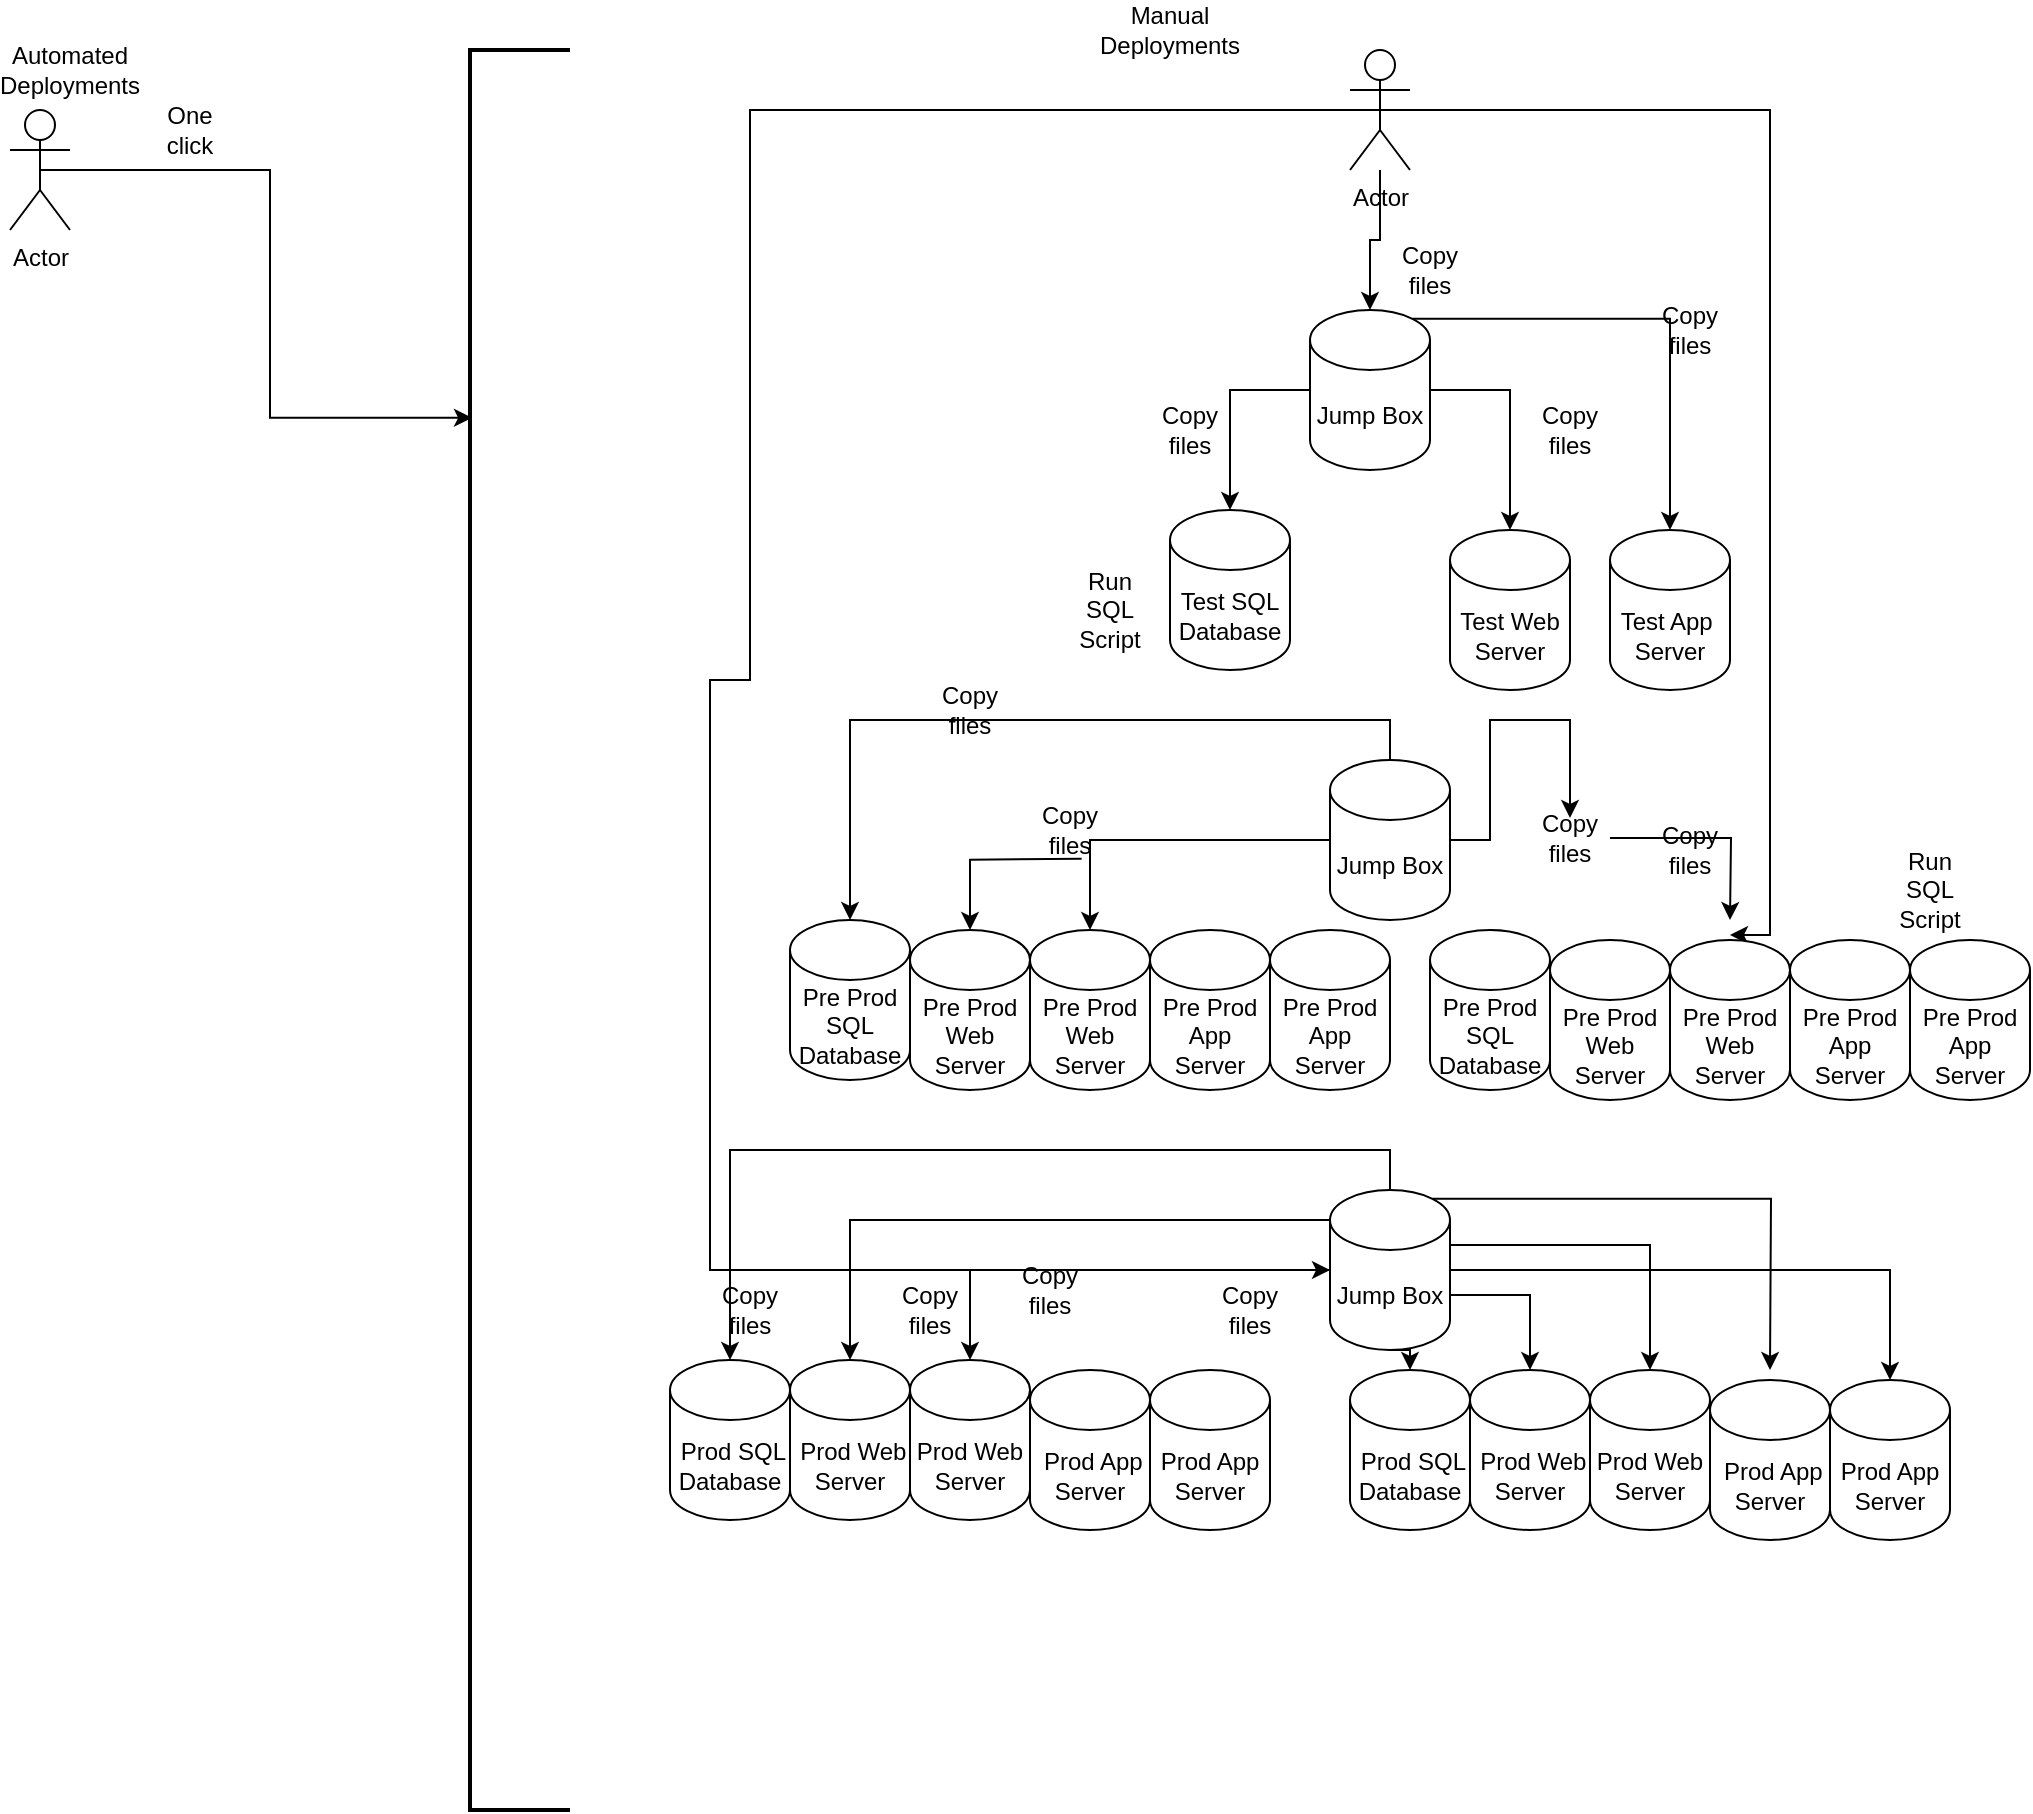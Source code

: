 <mxfile version="14.2.9" type="github">
  <diagram id="-gQqazLIwscCpqw2A1-1" name="Page-1">
    <mxGraphModel dx="1182" dy="732" grid="1" gridSize="10" guides="1" tooltips="1" connect="1" arrows="1" fold="1" page="1" pageScale="1" pageWidth="1169" pageHeight="827" math="0" shadow="0">
      <root>
        <mxCell id="0" />
        <mxCell id="1" parent="0" />
        <mxCell id="94rFRu-ZrwrCg0cZfIQB-73" style="edgeStyle=orthogonalEdgeStyle;rounded=0;orthogonalLoop=1;jettySize=auto;html=1;exitX=0.5;exitY=0.5;exitDx=0;exitDy=0;exitPerimeter=0;entryX=0.02;entryY=0.209;entryDx=0;entryDy=0;entryPerimeter=0;" edge="1" parent="1" source="94rFRu-ZrwrCg0cZfIQB-1" target="94rFRu-ZrwrCg0cZfIQB-72">
          <mxGeometry relative="1" as="geometry" />
        </mxCell>
        <mxCell id="94rFRu-ZrwrCg0cZfIQB-1" value="Actor" style="shape=umlActor;verticalLabelPosition=bottom;verticalAlign=top;html=1;outlineConnect=0;" vertex="1" parent="1">
          <mxGeometry x="180" y="60" width="30" height="60" as="geometry" />
        </mxCell>
        <mxCell id="94rFRu-ZrwrCg0cZfIQB-14" value="" style="edgeStyle=orthogonalEdgeStyle;rounded=0;orthogonalLoop=1;jettySize=auto;html=1;" edge="1" parent="1" source="94rFRu-ZrwrCg0cZfIQB-2" target="94rFRu-ZrwrCg0cZfIQB-11">
          <mxGeometry relative="1" as="geometry" />
        </mxCell>
        <mxCell id="94rFRu-ZrwrCg0cZfIQB-68" style="edgeStyle=orthogonalEdgeStyle;rounded=0;orthogonalLoop=1;jettySize=auto;html=1;exitX=0.5;exitY=0.5;exitDx=0;exitDy=0;exitPerimeter=0;" edge="1" parent="1" source="94rFRu-ZrwrCg0cZfIQB-2" target="94rFRu-ZrwrCg0cZfIQB-39">
          <mxGeometry relative="1" as="geometry">
            <Array as="points">
              <mxPoint x="550" y="60" />
              <mxPoint x="550" y="345" />
              <mxPoint x="530" y="345" />
              <mxPoint x="530" y="640" />
            </Array>
          </mxGeometry>
        </mxCell>
        <mxCell id="94rFRu-ZrwrCg0cZfIQB-2" value="Actor" style="shape=umlActor;verticalLabelPosition=bottom;verticalAlign=top;html=1;outlineConnect=0;" vertex="1" parent="1">
          <mxGeometry x="850" y="30" width="30" height="60" as="geometry" />
        </mxCell>
        <mxCell id="94rFRu-ZrwrCg0cZfIQB-3" value="Test SQL Database" style="shape=cylinder3;whiteSpace=wrap;html=1;boundedLbl=1;backgroundOutline=1;size=15;" vertex="1" parent="1">
          <mxGeometry x="760" y="260" width="60" height="80" as="geometry" />
        </mxCell>
        <mxCell id="94rFRu-ZrwrCg0cZfIQB-4" value="Test Web Server" style="shape=cylinder3;whiteSpace=wrap;html=1;boundedLbl=1;backgroundOutline=1;size=15;" vertex="1" parent="1">
          <mxGeometry x="900" y="270" width="60" height="80" as="geometry" />
        </mxCell>
        <mxCell id="94rFRu-ZrwrCg0cZfIQB-5" value="Pre Prod SQL Database" style="shape=cylinder3;whiteSpace=wrap;html=1;boundedLbl=1;backgroundOutline=1;size=15;" vertex="1" parent="1">
          <mxGeometry x="570" y="465" width="60" height="80" as="geometry" />
        </mxCell>
        <mxCell id="94rFRu-ZrwrCg0cZfIQB-6" value="Pre Prod Web Server" style="shape=cylinder3;whiteSpace=wrap;html=1;boundedLbl=1;backgroundOutline=1;size=15;" vertex="1" parent="1">
          <mxGeometry x="630" y="470" width="60" height="80" as="geometry" />
        </mxCell>
        <mxCell id="94rFRu-ZrwrCg0cZfIQB-7" value="Pre Prod Web Server" style="shape=cylinder3;whiteSpace=wrap;html=1;boundedLbl=1;backgroundOutline=1;size=15;" vertex="1" parent="1">
          <mxGeometry x="690" y="470" width="60" height="80" as="geometry" />
        </mxCell>
        <mxCell id="94rFRu-ZrwrCg0cZfIQB-15" value="" style="edgeStyle=orthogonalEdgeStyle;rounded=0;orthogonalLoop=1;jettySize=auto;html=1;" edge="1" parent="1" source="94rFRu-ZrwrCg0cZfIQB-11" target="94rFRu-ZrwrCg0cZfIQB-4">
          <mxGeometry relative="1" as="geometry" />
        </mxCell>
        <mxCell id="94rFRu-ZrwrCg0cZfIQB-16" style="edgeStyle=orthogonalEdgeStyle;rounded=0;orthogonalLoop=1;jettySize=auto;html=1;exitX=0;exitY=0.5;exitDx=0;exitDy=0;exitPerimeter=0;entryX=0.5;entryY=0;entryDx=0;entryDy=0;entryPerimeter=0;" edge="1" parent="1" source="94rFRu-ZrwrCg0cZfIQB-11" target="94rFRu-ZrwrCg0cZfIQB-3">
          <mxGeometry relative="1" as="geometry" />
        </mxCell>
        <mxCell id="94rFRu-ZrwrCg0cZfIQB-80" style="edgeStyle=orthogonalEdgeStyle;rounded=0;orthogonalLoop=1;jettySize=auto;html=1;exitX=0.855;exitY=0;exitDx=0;exitDy=4.35;exitPerimeter=0;" edge="1" parent="1" source="94rFRu-ZrwrCg0cZfIQB-11" target="94rFRu-ZrwrCg0cZfIQB-79">
          <mxGeometry relative="1" as="geometry" />
        </mxCell>
        <mxCell id="94rFRu-ZrwrCg0cZfIQB-11" value="Jump Box" style="shape=cylinder3;whiteSpace=wrap;html=1;boundedLbl=1;backgroundOutline=1;size=15;" vertex="1" parent="1">
          <mxGeometry x="830" y="160" width="60" height="80" as="geometry" />
        </mxCell>
        <mxCell id="94rFRu-ZrwrCg0cZfIQB-20" value="Copy files" style="text;html=1;strokeColor=none;fillColor=none;align=center;verticalAlign=middle;whiteSpace=wrap;rounded=0;" vertex="1" parent="1">
          <mxGeometry x="750" y="210" width="40" height="20" as="geometry" />
        </mxCell>
        <mxCell id="94rFRu-ZrwrCg0cZfIQB-21" value="Copy files" style="text;html=1;strokeColor=none;fillColor=none;align=center;verticalAlign=middle;whiteSpace=wrap;rounded=0;" vertex="1" parent="1">
          <mxGeometry x="940" y="210" width="40" height="20" as="geometry" />
        </mxCell>
        <mxCell id="94rFRu-ZrwrCg0cZfIQB-25" value="Copy files" style="text;html=1;strokeColor=none;fillColor=none;align=center;verticalAlign=middle;whiteSpace=wrap;rounded=0;" vertex="1" parent="1">
          <mxGeometry x="870" y="130" width="40" height="20" as="geometry" />
        </mxCell>
        <mxCell id="94rFRu-ZrwrCg0cZfIQB-26" value="Run SQL Script" style="text;html=1;strokeColor=none;fillColor=none;align=center;verticalAlign=middle;whiteSpace=wrap;rounded=0;" vertex="1" parent="1">
          <mxGeometry x="710" y="300" width="40" height="20" as="geometry" />
        </mxCell>
        <mxCell id="94rFRu-ZrwrCg0cZfIQB-33" style="edgeStyle=orthogonalEdgeStyle;rounded=0;orthogonalLoop=1;jettySize=auto;html=1;exitX=0;exitY=0.5;exitDx=0;exitDy=0;exitPerimeter=0;entryX=0.5;entryY=0;entryDx=0;entryDy=0;entryPerimeter=0;" edge="1" parent="1" source="94rFRu-ZrwrCg0cZfIQB-30" target="94rFRu-ZrwrCg0cZfIQB-7">
          <mxGeometry relative="1" as="geometry" />
        </mxCell>
        <mxCell id="94rFRu-ZrwrCg0cZfIQB-34" style="edgeStyle=orthogonalEdgeStyle;rounded=0;orthogonalLoop=1;jettySize=auto;html=1;exitX=0.145;exitY=0;exitDx=0;exitDy=4.35;exitPerimeter=0;entryX=0.5;entryY=0;entryDx=0;entryDy=0;entryPerimeter=0;" edge="1" parent="1" target="94rFRu-ZrwrCg0cZfIQB-6">
          <mxGeometry relative="1" as="geometry">
            <mxPoint x="715.8" y="434.35" as="sourcePoint" />
          </mxGeometry>
        </mxCell>
        <mxCell id="94rFRu-ZrwrCg0cZfIQB-35" style="edgeStyle=orthogonalEdgeStyle;rounded=0;orthogonalLoop=1;jettySize=auto;html=1;exitX=0.5;exitY=0;exitDx=0;exitDy=0;exitPerimeter=0;entryX=0.5;entryY=0;entryDx=0;entryDy=0;entryPerimeter=0;" edge="1" parent="1" source="94rFRu-ZrwrCg0cZfIQB-30" target="94rFRu-ZrwrCg0cZfIQB-5">
          <mxGeometry relative="1" as="geometry" />
        </mxCell>
        <mxCell id="94rFRu-ZrwrCg0cZfIQB-37" style="edgeStyle=orthogonalEdgeStyle;rounded=0;orthogonalLoop=1;jettySize=auto;html=1;exitX=1;exitY=0.5;exitDx=0;exitDy=0;exitPerimeter=0;entryX=0.5;entryY=0;entryDx=0;entryDy=0;entryPerimeter=0;" edge="1" parent="1" source="94rFRu-ZrwrCg0cZfIQB-59">
          <mxGeometry relative="1" as="geometry">
            <mxPoint x="1040" y="465" as="targetPoint" />
          </mxGeometry>
        </mxCell>
        <mxCell id="94rFRu-ZrwrCg0cZfIQB-30" value="Jump Box" style="shape=cylinder3;whiteSpace=wrap;html=1;boundedLbl=1;backgroundOutline=1;size=15;" vertex="1" parent="1">
          <mxGeometry x="840" y="385" width="60" height="80" as="geometry" />
        </mxCell>
        <mxCell id="94rFRu-ZrwrCg0cZfIQB-32" value="Copy files" style="text;html=1;strokeColor=none;fillColor=none;align=center;verticalAlign=middle;whiteSpace=wrap;rounded=0;" vertex="1" parent="1">
          <mxGeometry x="1000" y="160" width="40" height="20" as="geometry" />
        </mxCell>
        <mxCell id="94rFRu-ZrwrCg0cZfIQB-46" style="edgeStyle=orthogonalEdgeStyle;rounded=0;orthogonalLoop=1;jettySize=auto;html=1;" edge="1" parent="1" source="94rFRu-ZrwrCg0cZfIQB-39" target="94rFRu-ZrwrCg0cZfIQB-42">
          <mxGeometry relative="1" as="geometry" />
        </mxCell>
        <mxCell id="94rFRu-ZrwrCg0cZfIQB-47" style="edgeStyle=orthogonalEdgeStyle;rounded=0;orthogonalLoop=1;jettySize=auto;html=1;exitX=0;exitY=0;exitDx=0;exitDy=15;exitPerimeter=0;entryX=0.5;entryY=0;entryDx=0;entryDy=0;entryPerimeter=0;" edge="1" parent="1" source="94rFRu-ZrwrCg0cZfIQB-39" target="94rFRu-ZrwrCg0cZfIQB-41">
          <mxGeometry relative="1" as="geometry" />
        </mxCell>
        <mxCell id="94rFRu-ZrwrCg0cZfIQB-48" style="edgeStyle=orthogonalEdgeStyle;rounded=0;orthogonalLoop=1;jettySize=auto;html=1;exitX=0.5;exitY=0;exitDx=0;exitDy=0;exitPerimeter=0;entryX=0.5;entryY=0;entryDx=0;entryDy=0;entryPerimeter=0;" edge="1" parent="1" source="94rFRu-ZrwrCg0cZfIQB-39" target="94rFRu-ZrwrCg0cZfIQB-40">
          <mxGeometry relative="1" as="geometry" />
        </mxCell>
        <mxCell id="94rFRu-ZrwrCg0cZfIQB-104" style="edgeStyle=orthogonalEdgeStyle;rounded=0;orthogonalLoop=1;jettySize=auto;html=1;exitX=1;exitY=0;exitDx=0;exitDy=52.5;exitPerimeter=0;entryX=0.5;entryY=0;entryDx=0;entryDy=0;entryPerimeter=0;" edge="1" parent="1" source="94rFRu-ZrwrCg0cZfIQB-39" target="94rFRu-ZrwrCg0cZfIQB-91">
          <mxGeometry relative="1" as="geometry" />
        </mxCell>
        <mxCell id="94rFRu-ZrwrCg0cZfIQB-105" style="edgeStyle=orthogonalEdgeStyle;rounded=0;orthogonalLoop=1;jettySize=auto;html=1;exitX=0.5;exitY=1;exitDx=0;exitDy=0;exitPerimeter=0;entryX=0.5;entryY=0;entryDx=0;entryDy=0;entryPerimeter=0;" edge="1" parent="1" source="94rFRu-ZrwrCg0cZfIQB-39" target="94rFRu-ZrwrCg0cZfIQB-90">
          <mxGeometry relative="1" as="geometry" />
        </mxCell>
        <mxCell id="94rFRu-ZrwrCg0cZfIQB-106" style="edgeStyle=orthogonalEdgeStyle;rounded=0;orthogonalLoop=1;jettySize=auto;html=1;exitX=1;exitY=0;exitDx=0;exitDy=27.5;exitPerimeter=0;entryX=0.5;entryY=0;entryDx=0;entryDy=0;entryPerimeter=0;" edge="1" parent="1" source="94rFRu-ZrwrCg0cZfIQB-39" target="94rFRu-ZrwrCg0cZfIQB-92">
          <mxGeometry relative="1" as="geometry" />
        </mxCell>
        <mxCell id="94rFRu-ZrwrCg0cZfIQB-107" style="edgeStyle=orthogonalEdgeStyle;rounded=0;orthogonalLoop=1;jettySize=auto;html=1;exitX=0.855;exitY=0;exitDx=0;exitDy=4.35;exitPerimeter=0;" edge="1" parent="1" source="94rFRu-ZrwrCg0cZfIQB-39">
          <mxGeometry relative="1" as="geometry">
            <mxPoint x="1060" y="690" as="targetPoint" />
          </mxGeometry>
        </mxCell>
        <mxCell id="94rFRu-ZrwrCg0cZfIQB-108" style="edgeStyle=orthogonalEdgeStyle;rounded=0;orthogonalLoop=1;jettySize=auto;html=1;exitX=1;exitY=0.5;exitDx=0;exitDy=0;exitPerimeter=0;entryX=0.5;entryY=0;entryDx=0;entryDy=0;entryPerimeter=0;" edge="1" parent="1" source="94rFRu-ZrwrCg0cZfIQB-39" target="94rFRu-ZrwrCg0cZfIQB-94">
          <mxGeometry relative="1" as="geometry" />
        </mxCell>
        <mxCell id="94rFRu-ZrwrCg0cZfIQB-39" value="Jump Box" style="shape=cylinder3;whiteSpace=wrap;html=1;boundedLbl=1;backgroundOutline=1;size=15;" vertex="1" parent="1">
          <mxGeometry x="840" y="600" width="60" height="80" as="geometry" />
        </mxCell>
        <mxCell id="94rFRu-ZrwrCg0cZfIQB-40" value="&amp;nbsp;Prod SQL Database" style="shape=cylinder3;whiteSpace=wrap;html=1;boundedLbl=1;backgroundOutline=1;size=15;" vertex="1" parent="1">
          <mxGeometry x="510" y="685" width="60" height="80" as="geometry" />
        </mxCell>
        <mxCell id="94rFRu-ZrwrCg0cZfIQB-41" value="&amp;nbsp;Prod Web Server" style="shape=cylinder3;whiteSpace=wrap;html=1;boundedLbl=1;backgroundOutline=1;size=15;" vertex="1" parent="1">
          <mxGeometry x="570" y="685" width="60" height="80" as="geometry" />
        </mxCell>
        <mxCell id="94rFRu-ZrwrCg0cZfIQB-42" value="Prod Web Server" style="shape=cylinder3;whiteSpace=wrap;html=1;boundedLbl=1;backgroundOutline=1;size=15;" vertex="1" parent="1">
          <mxGeometry x="630" y="685" width="60" height="80" as="geometry" />
        </mxCell>
        <mxCell id="94rFRu-ZrwrCg0cZfIQB-53" value="Run SQL Script" style="text;html=1;strokeColor=none;fillColor=none;align=center;verticalAlign=middle;whiteSpace=wrap;rounded=0;" vertex="1" parent="1">
          <mxGeometry x="1130" y="450" width="20" as="geometry" />
        </mxCell>
        <mxCell id="94rFRu-ZrwrCg0cZfIQB-57" value="Copy files" style="text;html=1;strokeColor=none;fillColor=none;align=center;verticalAlign=middle;whiteSpace=wrap;rounded=0;" vertex="1" parent="1">
          <mxGeometry x="1000" y="420" width="40" height="20" as="geometry" />
        </mxCell>
        <mxCell id="94rFRu-ZrwrCg0cZfIQB-58" style="edgeStyle=orthogonalEdgeStyle;rounded=0;orthogonalLoop=1;jettySize=auto;html=1;exitX=0.5;exitY=0.5;exitDx=0;exitDy=0;exitPerimeter=0;entryX=1;entryY=0;entryDx=0;entryDy=52.5;entryPerimeter=0;" edge="1" parent="1" source="94rFRu-ZrwrCg0cZfIQB-2" target="94rFRu-ZrwrCg0cZfIQB-57">
          <mxGeometry relative="1" as="geometry">
            <mxPoint x="900" y="437.5" as="targetPoint" />
            <mxPoint x="865" y="60" as="sourcePoint" />
            <Array as="points" />
          </mxGeometry>
        </mxCell>
        <mxCell id="94rFRu-ZrwrCg0cZfIQB-59" value="Copy files" style="text;html=1;strokeColor=none;fillColor=none;align=center;verticalAlign=middle;whiteSpace=wrap;rounded=0;" vertex="1" parent="1">
          <mxGeometry x="940" y="414" width="40" height="20" as="geometry" />
        </mxCell>
        <mxCell id="94rFRu-ZrwrCg0cZfIQB-60" style="edgeStyle=orthogonalEdgeStyle;rounded=0;orthogonalLoop=1;jettySize=auto;html=1;exitX=1;exitY=0.5;exitDx=0;exitDy=0;exitPerimeter=0;entryX=0.5;entryY=0;entryDx=0;entryDy=0;entryPerimeter=0;" edge="1" parent="1" source="94rFRu-ZrwrCg0cZfIQB-30" target="94rFRu-ZrwrCg0cZfIQB-59">
          <mxGeometry relative="1" as="geometry">
            <mxPoint x="900" y="425" as="sourcePoint" />
            <mxPoint x="1040" y="465" as="targetPoint" />
          </mxGeometry>
        </mxCell>
        <mxCell id="94rFRu-ZrwrCg0cZfIQB-64" value="Copy files" style="text;html=1;strokeColor=none;fillColor=none;align=center;verticalAlign=middle;whiteSpace=wrap;rounded=0;" vertex="1" parent="1">
          <mxGeometry x="680" y="640" width="40" height="20" as="geometry" />
        </mxCell>
        <mxCell id="94rFRu-ZrwrCg0cZfIQB-65" value="Copy files" style="text;html=1;strokeColor=none;fillColor=none;align=center;verticalAlign=middle;whiteSpace=wrap;rounded=0;" vertex="1" parent="1">
          <mxGeometry x="780" y="650" width="40" height="20" as="geometry" />
        </mxCell>
        <mxCell id="94rFRu-ZrwrCg0cZfIQB-69" value="Manual Deployments" style="text;html=1;strokeColor=none;fillColor=none;align=center;verticalAlign=middle;whiteSpace=wrap;rounded=0;" vertex="1" parent="1">
          <mxGeometry x="740" y="10" width="40" height="20" as="geometry" />
        </mxCell>
        <mxCell id="94rFRu-ZrwrCg0cZfIQB-70" value="Automated Deployments" style="text;html=1;strokeColor=none;fillColor=none;align=center;verticalAlign=middle;whiteSpace=wrap;rounded=0;" vertex="1" parent="1">
          <mxGeometry x="190" y="30" width="40" height="20" as="geometry" />
        </mxCell>
        <mxCell id="94rFRu-ZrwrCg0cZfIQB-72" value="" style="strokeWidth=2;html=1;shape=mxgraph.flowchart.annotation_1;align=left;pointerEvents=1;" vertex="1" parent="1">
          <mxGeometry x="410" y="30" width="50" height="880" as="geometry" />
        </mxCell>
        <mxCell id="94rFRu-ZrwrCg0cZfIQB-77" value="One click" style="text;html=1;strokeColor=none;fillColor=none;align=center;verticalAlign=middle;whiteSpace=wrap;rounded=0;" vertex="1" parent="1">
          <mxGeometry x="250" y="60" width="40" height="20" as="geometry" />
        </mxCell>
        <mxCell id="94rFRu-ZrwrCg0cZfIQB-79" value="Test App&amp;nbsp; Server" style="shape=cylinder3;whiteSpace=wrap;html=1;boundedLbl=1;backgroundOutline=1;size=15;" vertex="1" parent="1">
          <mxGeometry x="980" y="270" width="60" height="80" as="geometry" />
        </mxCell>
        <mxCell id="94rFRu-ZrwrCg0cZfIQB-81" value="Pre Prod App Server" style="shape=cylinder3;whiteSpace=wrap;html=1;boundedLbl=1;backgroundOutline=1;size=15;" vertex="1" parent="1">
          <mxGeometry x="750" y="470" width="60" height="80" as="geometry" />
        </mxCell>
        <mxCell id="94rFRu-ZrwrCg0cZfIQB-82" value="Pre Prod App Server" style="shape=cylinder3;whiteSpace=wrap;html=1;boundedLbl=1;backgroundOutline=1;size=15;" vertex="1" parent="1">
          <mxGeometry x="810" y="470" width="60" height="80" as="geometry" />
        </mxCell>
        <mxCell id="94rFRu-ZrwrCg0cZfIQB-83" value="Pre Prod SQL Database" style="shape=cylinder3;whiteSpace=wrap;html=1;boundedLbl=1;backgroundOutline=1;size=15;" vertex="1" parent="1">
          <mxGeometry x="890" y="470" width="60" height="80" as="geometry" />
        </mxCell>
        <mxCell id="94rFRu-ZrwrCg0cZfIQB-84" value="Pre Prod Web Server" style="shape=cylinder3;whiteSpace=wrap;html=1;boundedLbl=1;backgroundOutline=1;size=15;" vertex="1" parent="1">
          <mxGeometry x="950" y="475" width="60" height="80" as="geometry" />
        </mxCell>
        <mxCell id="94rFRu-ZrwrCg0cZfIQB-85" value="Pre Prod Web Server" style="shape=cylinder3;whiteSpace=wrap;html=1;boundedLbl=1;backgroundOutline=1;size=15;" vertex="1" parent="1">
          <mxGeometry x="1010" y="475" width="60" height="80" as="geometry" />
        </mxCell>
        <mxCell id="94rFRu-ZrwrCg0cZfIQB-86" value="Pre Prod App Server" style="shape=cylinder3;whiteSpace=wrap;html=1;boundedLbl=1;backgroundOutline=1;size=15;" vertex="1" parent="1">
          <mxGeometry x="1070" y="475" width="60" height="80" as="geometry" />
        </mxCell>
        <mxCell id="94rFRu-ZrwrCg0cZfIQB-87" value="Pre Prod App Server" style="shape=cylinder3;whiteSpace=wrap;html=1;boundedLbl=1;backgroundOutline=1;size=15;" vertex="1" parent="1">
          <mxGeometry x="1130" y="475" width="60" height="80" as="geometry" />
        </mxCell>
        <mxCell id="94rFRu-ZrwrCg0cZfIQB-88" value="&amp;nbsp;Prod App Server" style="shape=cylinder3;whiteSpace=wrap;html=1;boundedLbl=1;backgroundOutline=1;size=15;" vertex="1" parent="1">
          <mxGeometry x="690" y="690" width="60" height="80" as="geometry" />
        </mxCell>
        <mxCell id="94rFRu-ZrwrCg0cZfIQB-89" value="Prod App Server" style="shape=cylinder3;whiteSpace=wrap;html=1;boundedLbl=1;backgroundOutline=1;size=15;" vertex="1" parent="1">
          <mxGeometry x="750" y="690" width="60" height="80" as="geometry" />
        </mxCell>
        <mxCell id="94rFRu-ZrwrCg0cZfIQB-90" value="&amp;nbsp;Prod SQL Database" style="shape=cylinder3;whiteSpace=wrap;html=1;boundedLbl=1;backgroundOutline=1;size=15;" vertex="1" parent="1">
          <mxGeometry x="850" y="690" width="60" height="80" as="geometry" />
        </mxCell>
        <mxCell id="94rFRu-ZrwrCg0cZfIQB-91" value="&amp;nbsp;Prod Web Server" style="shape=cylinder3;whiteSpace=wrap;html=1;boundedLbl=1;backgroundOutline=1;size=15;" vertex="1" parent="1">
          <mxGeometry x="910" y="690" width="60" height="80" as="geometry" />
        </mxCell>
        <mxCell id="94rFRu-ZrwrCg0cZfIQB-92" value="Prod Web Server" style="shape=cylinder3;whiteSpace=wrap;html=1;boundedLbl=1;backgroundOutline=1;size=15;" vertex="1" parent="1">
          <mxGeometry x="970" y="690" width="60" height="80" as="geometry" />
        </mxCell>
        <mxCell id="94rFRu-ZrwrCg0cZfIQB-93" value="&amp;nbsp;Prod App Server" style="shape=cylinder3;whiteSpace=wrap;html=1;boundedLbl=1;backgroundOutline=1;size=15;" vertex="1" parent="1">
          <mxGeometry x="1030" y="695" width="60" height="80" as="geometry" />
        </mxCell>
        <mxCell id="94rFRu-ZrwrCg0cZfIQB-94" value="Prod App Server" style="shape=cylinder3;whiteSpace=wrap;html=1;boundedLbl=1;backgroundOutline=1;size=15;" vertex="1" parent="1">
          <mxGeometry x="1090" y="695" width="60" height="80" as="geometry" />
        </mxCell>
        <mxCell id="94rFRu-ZrwrCg0cZfIQB-98" value="Copy files" style="text;html=1;strokeColor=none;fillColor=none;align=center;verticalAlign=middle;whiteSpace=wrap;rounded=0;" vertex="1" parent="1">
          <mxGeometry x="690" y="410" width="40" height="20" as="geometry" />
        </mxCell>
        <mxCell id="94rFRu-ZrwrCg0cZfIQB-99" value="Copy files" style="text;html=1;strokeColor=none;fillColor=none;align=center;verticalAlign=middle;whiteSpace=wrap;rounded=0;" vertex="1" parent="1">
          <mxGeometry x="640" y="350" width="40" height="20" as="geometry" />
        </mxCell>
        <mxCell id="94rFRu-ZrwrCg0cZfIQB-101" value="Copy files" style="text;html=1;strokeColor=none;fillColor=none;align=center;verticalAlign=middle;whiteSpace=wrap;rounded=0;" vertex="1" parent="1">
          <mxGeometry x="530" y="650" width="40" height="20" as="geometry" />
        </mxCell>
        <mxCell id="94rFRu-ZrwrCg0cZfIQB-102" value="Copy files" style="text;html=1;strokeColor=none;fillColor=none;align=center;verticalAlign=middle;whiteSpace=wrap;rounded=0;" vertex="1" parent="1">
          <mxGeometry x="620" y="650" width="40" height="20" as="geometry" />
        </mxCell>
      </root>
    </mxGraphModel>
  </diagram>
</mxfile>
